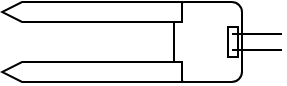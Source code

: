 <mxfile version="14.6.13" type="device"><diagram id="5CmhZ5bre5-PfSYcdJ0I" name="Page-1"><mxGraphModel dx="302" dy="268" grid="1" gridSize="10" guides="1" tooltips="1" connect="1" arrows="1" fold="1" page="1" pageScale="1" pageWidth="200" pageHeight="200" math="0" shadow="0"><root><mxCell id="0"/><mxCell id="1" parent="0"/><mxCell id="TbEwnoIviUHo1HiutSUY-9" value="" style="rounded=1;whiteSpace=wrap;html=1;" parent="1" vertex="1"><mxGeometry x="116" y="80" width="34" height="40" as="geometry"/></mxCell><mxCell id="TbEwnoIviUHo1HiutSUY-3" value="" style="html=1;shadow=0;dashed=0;align=center;verticalAlign=middle;shape=mxgraph.arrows2.arrow;dy=0;dx=10;notch=0;rotation=-180;sketch=0;" parent="1" vertex="1"><mxGeometry x="30" y="110" width="90" height="10" as="geometry"/></mxCell><mxCell id="TbEwnoIviUHo1HiutSUY-4" value="" style="html=1;shadow=0;dashed=0;align=center;verticalAlign=middle;shape=mxgraph.arrows2.arrow;dy=0;dx=10;notch=0;rotation=-180;sketch=0;" parent="1" vertex="1"><mxGeometry x="30" y="80" width="90" height="10" as="geometry"/></mxCell><mxCell id="TbEwnoIviUHo1HiutSUY-10" value="" style="rounded=0;whiteSpace=wrap;html=1;" parent="1" vertex="1"><mxGeometry x="143" y="92.5" width="5" height="15" as="geometry"/></mxCell><mxCell id="TbEwnoIviUHo1HiutSUY-11" value="" style="endArrow=none;html=1;arcSize=0;" parent="1" edge="1"><mxGeometry width="50" height="50" relative="1" as="geometry"><mxPoint x="145" y="96" as="sourcePoint"/><mxPoint x="145" y="96" as="targetPoint"/><Array as="points"><mxPoint x="170" y="96"/></Array></mxGeometry></mxCell><mxCell id="TbEwnoIviUHo1HiutSUY-12" value="" style="endArrow=none;html=1;startArrow=none;startFill=0;endFill=0;arcSize=0;jumpSize=6;" parent="1" edge="1"><mxGeometry width="50" height="50" relative="1" as="geometry"><mxPoint x="145" y="104" as="sourcePoint"/><mxPoint x="145" y="104" as="targetPoint"/><Array as="points"><mxPoint x="170" y="104"/></Array></mxGeometry></mxCell></root></mxGraphModel></diagram></mxfile>